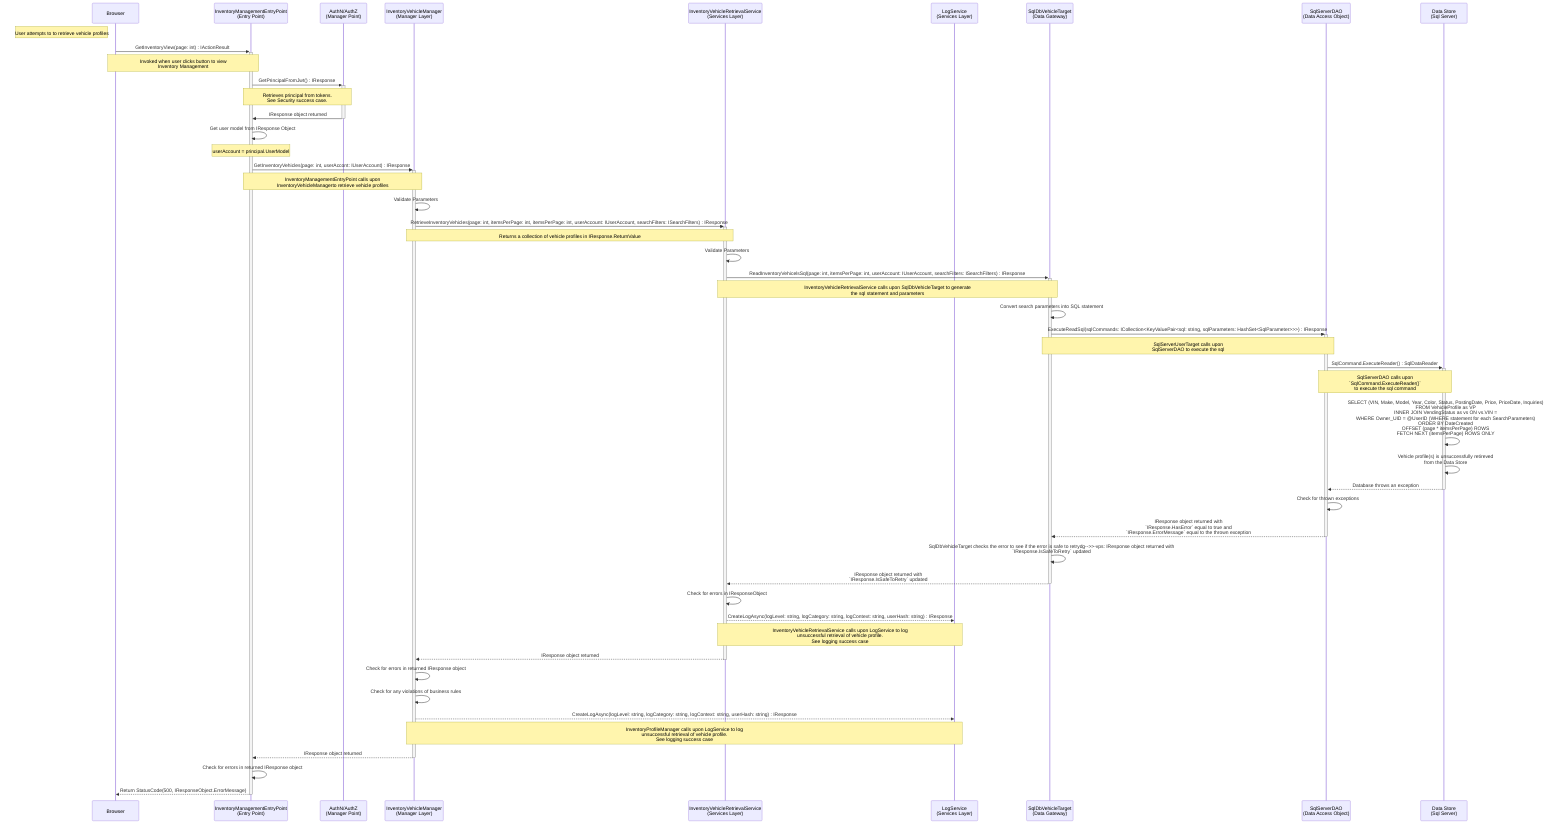 sequenceDiagram
participant u as Browser
participant e as InventoryManagementEntryPoint<br>(Entry Point)
participant az as AuthN/AuthZ<br>(Manager Point)
participant vpm as InventoryVehicleManager<br>(Manager Layer)
participant vps as InventoryVehicleRetrievalService<br>(Services Layer)
participant ll as LogService<br>(Services Layer)
participant dg as SqlDbVehicleTarget<br>(Data Gateway)
participant da as SqlServerDAO<br>(Data Access Object)
participant ds as Data Store<br>(Sql Server)

Note Left of u: User attempts to to retrieve vehicle profiles
u->>+e: GetInventoryView(page: int) : IActionResult
    Note over u,e: Invoked when user clicks button to view<br>Inventory Management

    e->>+az: GetPrincipalFromJwt() : IResponse
        Note over e,az: Retrieves principal from tokens.<br>See Security success case.

    az->>-e: IResponse object returned

    e->>e: Get user model from IResponse Object
        Note over e,e: userAccount = principal.UserModel

    e->>+vpm: GetInventoryVehicles(page: int, userAccont: IUserAccount) : IResponse
        Note over e,vpm: InventoryManagementEntryPoint calls upon<br>InventoryVehicleManagerto retrieve vehicle profiles

        vpm->>vpm: Validate Parameters
            
        vpm->>+vps: RetrieveInventoryVehicles(page: int, itemsPerPage: int, itemsPerPage: int, userAccount: IUserAccount, searchFilters: ISearchFilters) : IResponse
            Note over vpm,vps: Returns a collection of vehicle profiles in IResponse.ReturnValue

            vps->>vps: Validate Parameters

            vps->>+dg: ReadInventoryVehicelsSql(page: int, itemsPerPage: int, userAccount: IUserAccount, searchFilters: ISearchFilters) : IResponse
                Note over vps,dg: InventoryVehicleRetrievalService calls upon SqlDbVehicleTarget to generate<br>the sql statement and parameters

                dg->>dg: Convert search parameters into SQL statement

                dg->>+da: ExecuteReadSql(sqlCommands: ICollection<KeyValuePair<sql: string, sqlParameters: HashSet<SqlParameter>>>) : IResponse
                    Note over dg,da: SqlServerUserTarget calls upon<br>SqlServerDAO to execute the sql

                    da->>+ds: SqlCommand.ExecuteReader() : SqlDataReader
                        Note over da,ds: SqlServerDAO calls upon<br>`SqlCommand.ExecuteReader()`<br>to execute the sql command
                        
                        ds->>ds: SELECT (VIN, Make, Model, Year, Color, Status, PostingDate, Price, PriceDate, Inquiries)<br>FROM VehicleProfile as VP<br>INNER JOIN VendingStatus as vs ON vs.VIN = <br> WHERE Owner_UID = @UserID (WHERE statement for each SearchParameters)<br> ORDER BY DateCreated<br> OFFSET (page * itemsPerPage) ROWS<br> FETCH NEXT (itemsPerPage) ROWS ONLY;

                        ds->>ds: Vehicle profile(s) is unsuccessfully retireved<br>from the Data Store

                    ds-->>-da: Database throws an exception

                    da->>da: Check for thrown exceptions

                    da-->>-dg: IResponse object returned with<br>`IResponse.HasError` equal to true and<br>`IResponse.ErrorMessage` equal to the thrown exception

                dg->>dg: SqlDbVehicleTarget checks the error to see if the error is safe to retrydg-->>-vps: IResponse object returned with<br>`IResponse.IsSafeToRetry` updated
                
            dg-->>-vps: IResponse object returned with<br>`IResponse.IsSafeToRetry` updated

            vps->>vps: Check for errors in IResponseObject

            # Log unsuccessful vehicle retrieval
            vps-->>ll: CreateLogAsync(logLevel: string, logCategory: string, logContext: string, userHash: string) : IResponse
                Note over vps,ll: InventoryVehicleRetrievalService calls upon LogService to log<br>unsuccessful retrieval of vehicle profile.<br>See logging success case

        vps-->>-vpm: IResponse object returned

        vpm->>vpm: Check for errors in returned IResponse object

        vpm->>vpm: Check for any violations of business rules

        # Log unsuccessful vehicle retrieval
        vpm-->>ll: CreateLogAsync(logLevel: string, logCategory: string, logContext: string, userHash: string) : IResponse
            Note over vpm,ll: InventoryProfileManager calls upon LogService to log<br>unsuccessful retrieval of vehicle profile.<br>See logging success case

    vpm-->>-e: IResponse object returned

    e->>e: Check for errors in returned IResponse object

e-->>-u: Return StatusCode(500, IResponseObject.ErrorMessage)